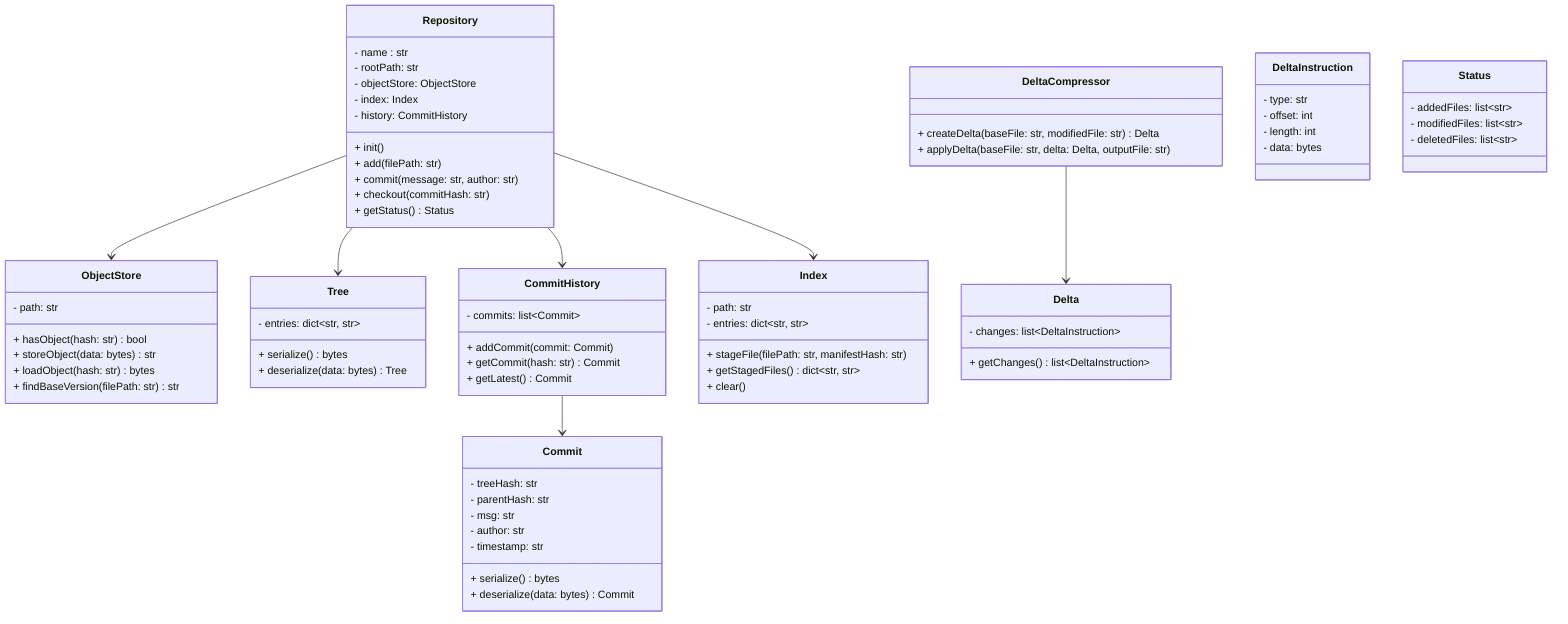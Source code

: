 classDiagram

    %% content-addressable store for blobs, manifests, trees, commits
    class ObjectStore {
        - path: str
        + hasObject(hash: str) bool
        + storeObject(data: bytes) str
        + loadObject(hash: str) bytes
        + findBaseVersion(filePath: str) str
    }

    %% representation of the file structure in a commit
    class Tree {
        - entries: dict~str, str~
        + serialize() bytes
        + deserialize(data: bytes) Tree
    }

    %% snapshot of a tree with metadata (message, author, parent)
    class Commit {
        - treeHash: str
        - parentHash: str
        - msg: str
        - author: str
        - timestamp: str
        + serialize() bytes
        + deserialize(data: bytes) Commit
    }

    class CommitHistory {
        - commits: list~Commit~
        + addCommit(commit: Commit)
        + getCommit(hash: str) Commit
        + getLatest() Commit
    }

    %% staging area before commit
    class Index {
        - path: str
        - entries: dict~str, str~
        + stageFile(filePath: str, manifestHash: str)
        + getStagedFiles() dict~str, str~
        + clear()
    }

    %% manages index, refs, and object storage
    class Repository {
        - name : str
        - rootPath: str
        - objectStore: ObjectStore
        - index: Index
        - history: CommitHistory
        + init()
        + add(filePath: str)
        + commit(message: str, author: str)
        + checkout(commitHash: str)
        + getStatus() Status
    }

    class DeltaCompressor {
        + createDelta(baseFile: str, modifiedFile: str) Delta
        + applyDelta(baseFile: str, delta: Delta, outputFile: str)
    }

    class Delta {
        - changes: list~DeltaInstruction~
        + getChanges() list~DeltaInstruction~
    }

    class DeltaInstruction {
        - type: str
        - offset: int
        - length: int
        - data: bytes
    }

    class Status {
        - addedFiles: list~str~
        - modifiedFiles: list~str~
        - deletedFiles: list~str~
    }

    Repository --> ObjectStore
    Repository --> Index
    Repository --> CommitHistory
    Repository --> Tree
    CommitHistory --> Commit
    DeltaCompressor --> Delta